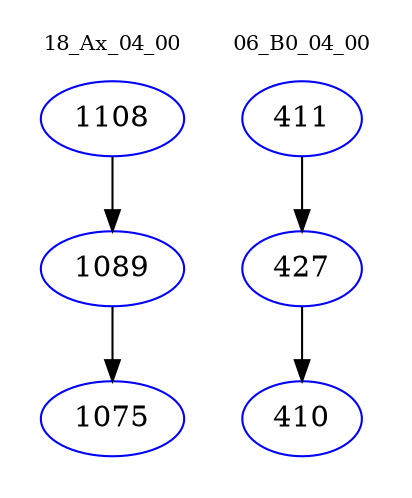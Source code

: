 digraph{
subgraph cluster_0 {
color = white
label = "18_Ax_04_00";
fontsize=10;
T0_1108 [label="1108", color="blue"]
T0_1108 -> T0_1089 [color="black"]
T0_1089 [label="1089", color="blue"]
T0_1089 -> T0_1075 [color="black"]
T0_1075 [label="1075", color="blue"]
}
subgraph cluster_1 {
color = white
label = "06_B0_04_00";
fontsize=10;
T1_411 [label="411", color="blue"]
T1_411 -> T1_427 [color="black"]
T1_427 [label="427", color="blue"]
T1_427 -> T1_410 [color="black"]
T1_410 [label="410", color="blue"]
}
}
